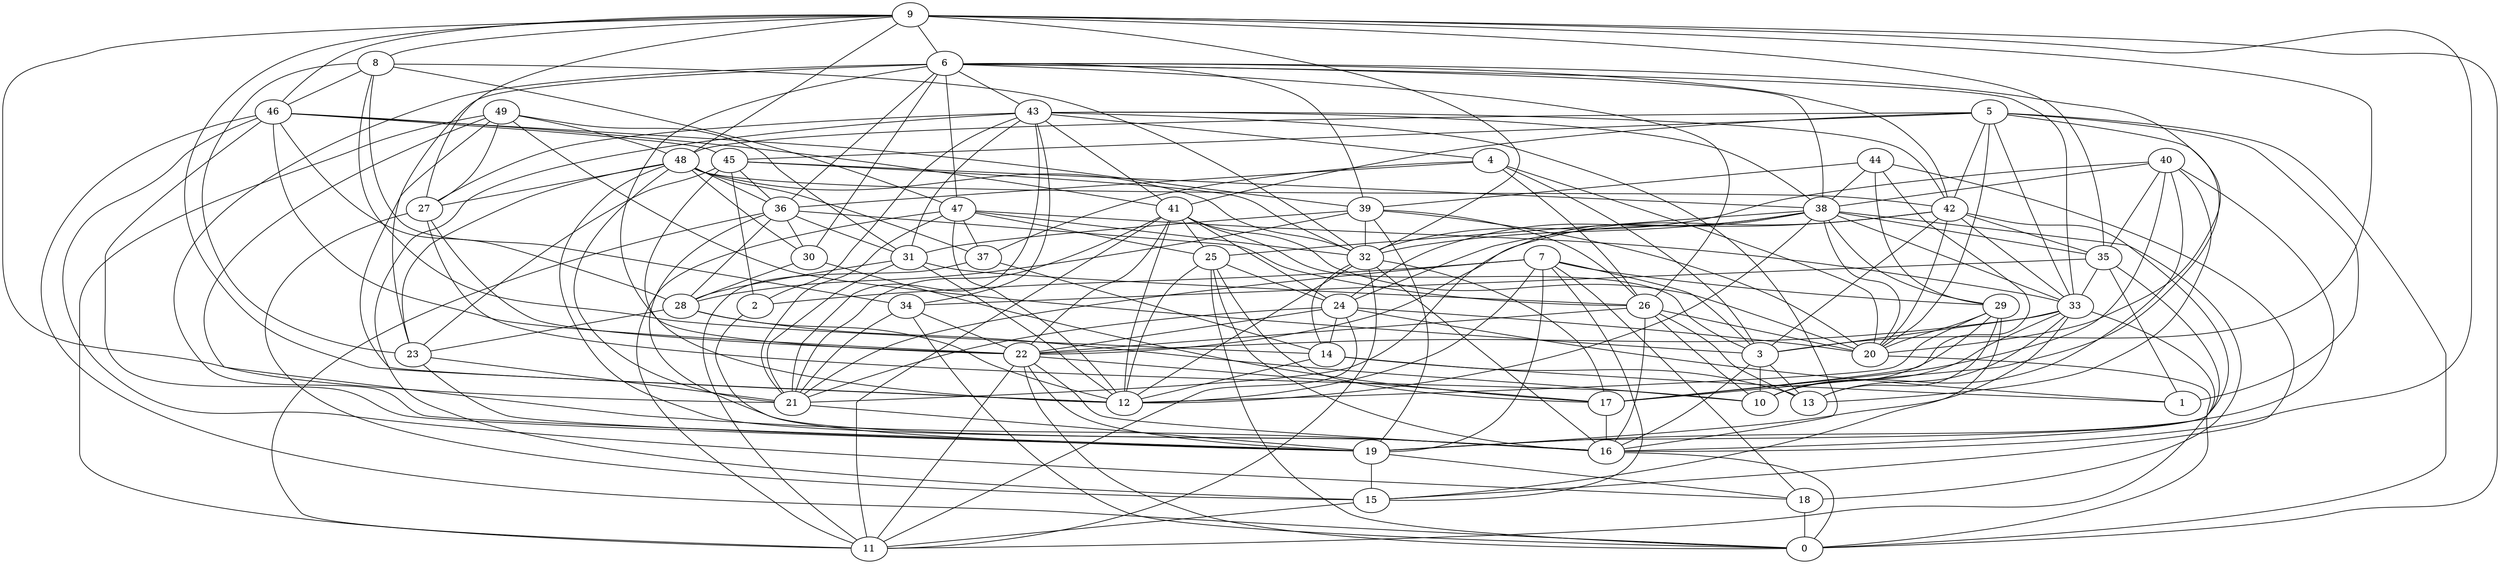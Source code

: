digraph GG_graph {

subgraph G_graph {
edge [color = black]
"48" -> "42" [dir = none]
"48" -> "32" [dir = none]
"48" -> "23" [dir = none]
"9" -> "6" [dir = none]
"9" -> "8" [dir = none]
"9" -> "16" [dir = none]
"9" -> "27" [dir = none]
"9" -> "35" [dir = none]
"9" -> "21" [dir = none]
"9" -> "12" [dir = none]
"9" -> "3" [dir = none]
"23" -> "19" [dir = none]
"21" -> "19" [dir = none]
"42" -> "24" [dir = none]
"42" -> "20" [dir = none]
"42" -> "3" [dir = none]
"42" -> "19" [dir = none]
"42" -> "35" [dir = none]
"49" -> "48" [dir = none]
"49" -> "3" [dir = none]
"49" -> "16" [dir = none]
"43" -> "27" [dir = none]
"43" -> "2" [dir = none]
"43" -> "4" [dir = none]
"43" -> "34" [dir = none]
"43" -> "42" [dir = none]
"43" -> "21" [dir = none]
"43" -> "41" [dir = none]
"43" -> "16" [dir = none]
"43" -> "15" [dir = none]
"15" -> "11" [dir = none]
"29" -> "15" [dir = none]
"29" -> "20" [dir = none]
"33" -> "22" [dir = none]
"33" -> "3" [dir = none]
"33" -> "10" [dir = none]
"33" -> "13" [dir = none]
"4" -> "36" [dir = none]
"4" -> "37" [dir = none]
"4" -> "26" [dir = none]
"4" -> "3" [dir = none]
"37" -> "14" [dir = none]
"8" -> "23" [dir = none]
"8" -> "47" [dir = none]
"8" -> "34" [dir = none]
"34" -> "0" [dir = none]
"34" -> "22" [dir = none]
"14" -> "13" [dir = none]
"5" -> "1" [dir = none]
"5" -> "41" [dir = none]
"5" -> "42" [dir = none]
"5" -> "20" [dir = none]
"5" -> "33" [dir = none]
"5" -> "48" [dir = none]
"5" -> "17" [dir = none]
"19" -> "15" [dir = none]
"19" -> "18" [dir = none]
"39" -> "32" [dir = none]
"39" -> "20" [dir = none]
"24" -> "1" [dir = none]
"24" -> "22" [dir = none]
"24" -> "20" [dir = none]
"24" -> "14" [dir = none]
"36" -> "30" [dir = none]
"36" -> "31" [dir = none]
"36" -> "28" [dir = none]
"36" -> "11" [dir = none]
"22" -> "0" [dir = none]
"22" -> "11" [dir = none]
"22" -> "17" [dir = none]
"22" -> "19" [dir = none]
"44" -> "15" [dir = none]
"44" -> "29" [dir = none]
"44" -> "17" [dir = none]
"3" -> "13" [dir = none]
"3" -> "10" [dir = none]
"6" -> "26" [dir = none]
"6" -> "38" [dir = none]
"6" -> "47" [dir = none]
"6" -> "43" [dir = none]
"6" -> "39" [dir = none]
"6" -> "20" [dir = none]
"6" -> "30" [dir = none]
"6" -> "23" [dir = none]
"6" -> "36" [dir = none]
"6" -> "22" [dir = none]
"6" -> "33" [dir = none]
"6" -> "42" [dir = none]
"30" -> "17" [dir = none]
"30" -> "28" [dir = none]
"45" -> "2" [dir = none]
"45" -> "36" [dir = none]
"45" -> "12" [dir = none]
"27" -> "15" [dir = none]
"27" -> "10" [dir = none]
"35" -> "33" [dir = none]
"35" -> "1" [dir = none]
"47" -> "12" [dir = none]
"47" -> "32" [dir = none]
"47" -> "37" [dir = none]
"47" -> "21" [dir = none]
"47" -> "25" [dir = none]
"47" -> "33" [dir = none]
"32" -> "16" [dir = none]
"32" -> "14" [dir = none]
"32" -> "11" [dir = none]
"32" -> "12" [dir = none]
"32" -> "17" [dir = none]
"26" -> "13" [dir = none]
"26" -> "10" [dir = none]
"26" -> "22" [dir = none]
"26" -> "20" [dir = none]
"46" -> "45" [dir = none]
"46" -> "28" [dir = none]
"46" -> "39" [dir = none]
"46" -> "22" [dir = none]
"46" -> "41" [dir = none]
"46" -> "18" [dir = none]
"31" -> "12" [dir = none]
"31" -> "26" [dir = none]
"20" -> "0" [dir = none]
"28" -> "10" [dir = none]
"41" -> "25" [dir = none]
"41" -> "24" [dir = none]
"41" -> "21" [dir = none]
"41" -> "11" [dir = none]
"41" -> "22" [dir = none]
"41" -> "12" [dir = none]
"41" -> "20" [dir = none]
"7" -> "15" [dir = none]
"7" -> "21" [dir = none]
"7" -> "12" [dir = none]
"7" -> "2" [dir = none]
"25" -> "16" [dir = none]
"25" -> "0" [dir = none]
"38" -> "21" [dir = none]
"38" -> "18" [dir = none]
"38" -> "29" [dir = none]
"38" -> "33" [dir = none]
"38" -> "12" [dir = none]
"38" -> "35" [dir = none]
"38" -> "32" [dir = none]
"38" -> "25" [dir = none]
"40" -> "32" [dir = none]
"40" -> "10" [dir = none]
"40" -> "35" [dir = none]
"40" -> "19" [dir = none]
"24" -> "11" [dir = none]
"46" -> "19" [dir = none]
"49" -> "12" [dir = none]
"31" -> "21" [dir = none]
"40" -> "38" [dir = none]
"44" -> "39" [dir = none]
"5" -> "0" [dir = none]
"14" -> "12" [dir = none]
"28" -> "12" [dir = none]
"8" -> "14" [dir = none]
"9" -> "0" [dir = none]
"38" -> "24" [dir = none]
"35" -> "16" [dir = none]
"44" -> "38" [dir = none]
"48" -> "27" [dir = none]
"49" -> "31" [dir = none]
"41" -> "3" [dir = none]
"42" -> "33" [dir = none]
"43" -> "38" [dir = none]
"33" -> "11" [dir = none]
"37" -> "11" [dir = none]
"36" -> "16" [dir = none]
"3" -> "16" [dir = none]
"7" -> "29" [dir = none]
"34" -> "21" [dir = none]
"9" -> "32" [dir = none]
"28" -> "23" [dir = none]
"26" -> "16" [dir = none]
"8" -> "46" [dir = none]
"2" -> "19" [dir = none]
"29" -> "13" [dir = none]
"25" -> "17" [dir = none]
"48" -> "37" [dir = none]
"42" -> "22" [dir = none]
"47" -> "11" [dir = none]
"48" -> "16" [dir = none]
"33" -> "19" [dir = none]
"39" -> "28" [dir = none]
"39" -> "19" [dir = none]
"17" -> "16" [dir = none]
"39" -> "31" [dir = none]
"48" -> "30" [dir = none]
"24" -> "21" [dir = none]
"38" -> "20" [dir = none]
"27" -> "22" [dir = none]
"29" -> "10" [dir = none]
"4" -> "20" [dir = none]
"14" -> "1" [dir = none]
"18" -> "0" [dir = none]
"29" -> "12" [dir = none]
"5" -> "45" [dir = none]
"40" -> "17" [dir = none]
"16" -> "0" [dir = none]
"23" -> "21" [dir = none]
"9" -> "48" [dir = none]
"45" -> "32" [dir = none]
"25" -> "12" [dir = none]
"45" -> "38" [dir = none]
"46" -> "0" [dir = none]
"22" -> "16" [dir = none]
"25" -> "24" [dir = none]
"43" -> "31" [dir = none]
"49" -> "11" [dir = none]
"36" -> "26" [dir = none]
"49" -> "27" [dir = none]
"39" -> "26" [dir = none]
"45" -> "23" [dir = none]
"7" -> "3" [dir = none]
"40" -> "13" [dir = none]
"35" -> "34" [dir = none]
"9" -> "46" [dir = none]
"7" -> "18" [dir = none]
"31" -> "28" [dir = none]
"48" -> "21" [dir = none]
"48" -> "36" [dir = none]
"6" -> "19" [dir = none]
"8" -> "32" [dir = none]
"7" -> "19" [dir = none]
}

}
